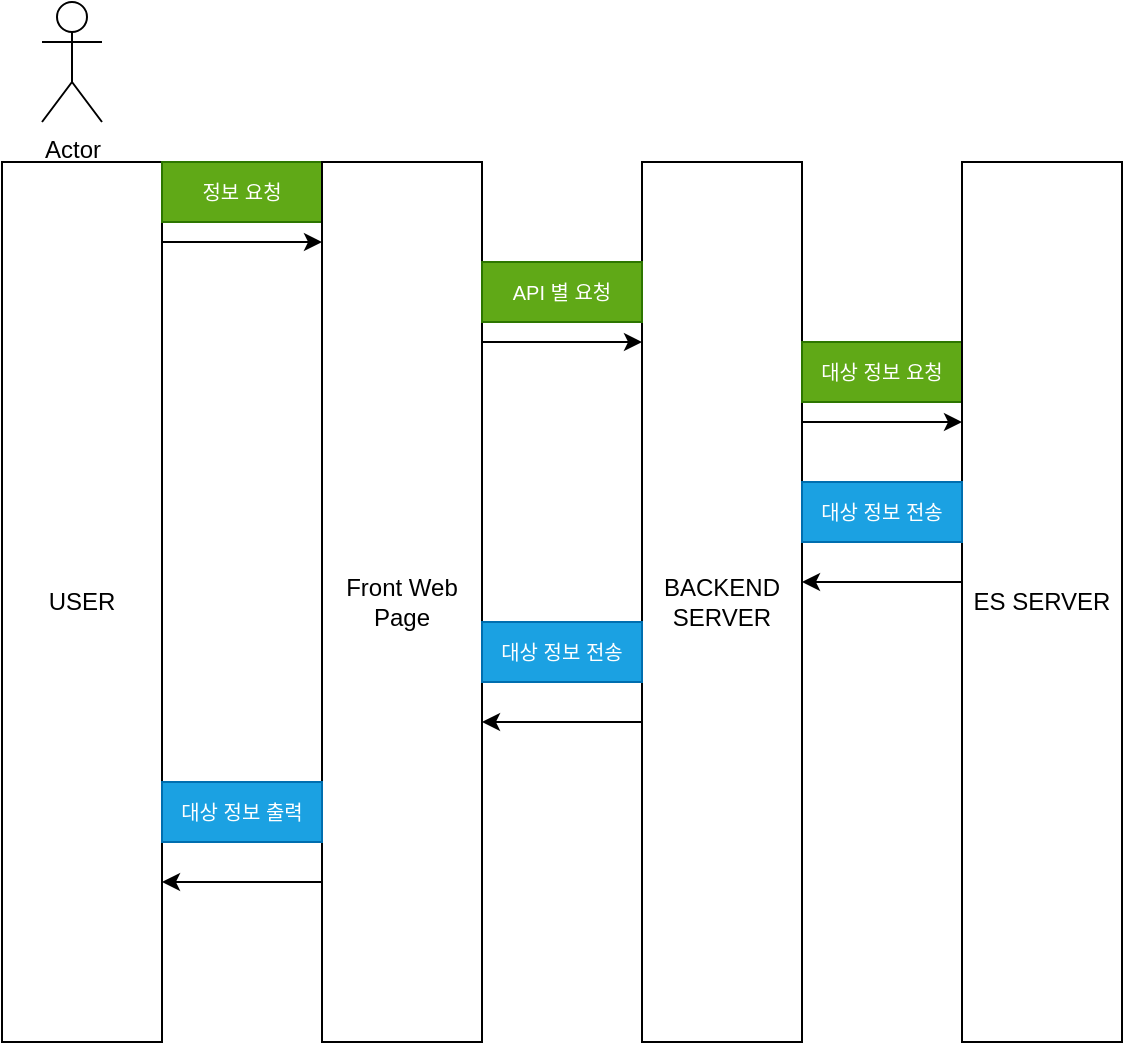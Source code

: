 <mxfile version="26.2.13">
  <diagram name="페이지-1" id="yyflj1-SErIQ9Z8tOdz_">
    <mxGraphModel dx="1428" dy="777" grid="1" gridSize="10" guides="1" tooltips="1" connect="1" arrows="1" fold="1" page="1" pageScale="1" pageWidth="827" pageHeight="1169" math="0" shadow="0">
      <root>
        <mxCell id="0" />
        <mxCell id="1" parent="0" />
        <mxCell id="R_IzQUmdVpuKlXwqnoQc-9" style="edgeStyle=orthogonalEdgeStyle;rounded=0;orthogonalLoop=1;jettySize=auto;html=1;" edge="1" parent="1" source="R_IzQUmdVpuKlXwqnoQc-1" target="R_IzQUmdVpuKlXwqnoQc-4">
          <mxGeometry relative="1" as="geometry">
            <Array as="points">
              <mxPoint x="170" y="120" />
              <mxPoint x="170" y="120" />
            </Array>
          </mxGeometry>
        </mxCell>
        <mxCell id="R_IzQUmdVpuKlXwqnoQc-1" value="USER" style="rounded=0;whiteSpace=wrap;html=1;" vertex="1" parent="1">
          <mxGeometry x="40" y="80" width="80" height="440" as="geometry" />
        </mxCell>
        <mxCell id="R_IzQUmdVpuKlXwqnoQc-2" value="Actor" style="shape=umlActor;verticalLabelPosition=bottom;verticalAlign=top;html=1;outlineConnect=0;" vertex="1" parent="1">
          <mxGeometry x="60" width="30" height="60" as="geometry" />
        </mxCell>
        <mxCell id="R_IzQUmdVpuKlXwqnoQc-3" value="&lt;span style=&quot;font-size: 10px;&quot;&gt;정보 요청&lt;/span&gt;" style="text;html=1;align=center;verticalAlign=middle;whiteSpace=wrap;rounded=0;fillColor=#60a917;fontColor=#ffffff;strokeColor=#2D7600;" vertex="1" parent="1">
          <mxGeometry x="120" y="80" width="80" height="30" as="geometry" />
        </mxCell>
        <mxCell id="R_IzQUmdVpuKlXwqnoQc-10" style="edgeStyle=orthogonalEdgeStyle;rounded=0;orthogonalLoop=1;jettySize=auto;html=1;" edge="1" parent="1" source="R_IzQUmdVpuKlXwqnoQc-4" target="R_IzQUmdVpuKlXwqnoQc-5">
          <mxGeometry relative="1" as="geometry">
            <Array as="points">
              <mxPoint x="330" y="170" />
              <mxPoint x="330" y="170" />
            </Array>
          </mxGeometry>
        </mxCell>
        <mxCell id="R_IzQUmdVpuKlXwqnoQc-18" style="edgeStyle=orthogonalEdgeStyle;rounded=0;orthogonalLoop=1;jettySize=auto;html=1;" edge="1" parent="1" source="R_IzQUmdVpuKlXwqnoQc-4" target="R_IzQUmdVpuKlXwqnoQc-1">
          <mxGeometry relative="1" as="geometry">
            <Array as="points">
              <mxPoint x="160" y="440" />
              <mxPoint x="160" y="440" />
            </Array>
          </mxGeometry>
        </mxCell>
        <mxCell id="R_IzQUmdVpuKlXwqnoQc-4" value="Front Web Page" style="rounded=0;whiteSpace=wrap;html=1;" vertex="1" parent="1">
          <mxGeometry x="200" y="80" width="80" height="440" as="geometry" />
        </mxCell>
        <mxCell id="R_IzQUmdVpuKlXwqnoQc-11" style="edgeStyle=orthogonalEdgeStyle;rounded=0;orthogonalLoop=1;jettySize=auto;html=1;" edge="1" parent="1" source="R_IzQUmdVpuKlXwqnoQc-5" target="R_IzQUmdVpuKlXwqnoQc-8">
          <mxGeometry relative="1" as="geometry">
            <Array as="points">
              <mxPoint x="470" y="210" />
              <mxPoint x="470" y="210" />
            </Array>
          </mxGeometry>
        </mxCell>
        <mxCell id="R_IzQUmdVpuKlXwqnoQc-16" style="edgeStyle=orthogonalEdgeStyle;rounded=0;orthogonalLoop=1;jettySize=auto;html=1;" edge="1" parent="1" source="R_IzQUmdVpuKlXwqnoQc-5" target="R_IzQUmdVpuKlXwqnoQc-4">
          <mxGeometry relative="1" as="geometry">
            <Array as="points">
              <mxPoint x="320" y="360" />
              <mxPoint x="320" y="360" />
            </Array>
          </mxGeometry>
        </mxCell>
        <mxCell id="R_IzQUmdVpuKlXwqnoQc-5" value="BACKEND SERVER" style="rounded=0;whiteSpace=wrap;html=1;" vertex="1" parent="1">
          <mxGeometry x="360" y="80" width="80" height="440" as="geometry" />
        </mxCell>
        <mxCell id="R_IzQUmdVpuKlXwqnoQc-6" value="&lt;font style=&quot;font-size: 10px;&quot;&gt;API 별 요청&lt;/font&gt;" style="text;html=1;align=center;verticalAlign=middle;whiteSpace=wrap;rounded=0;fillColor=#60a917;fontColor=#ffffff;strokeColor=#2D7600;" vertex="1" parent="1">
          <mxGeometry x="280" y="130" width="80" height="30" as="geometry" />
        </mxCell>
        <mxCell id="R_IzQUmdVpuKlXwqnoQc-7" value="&lt;font style=&quot;font-size: 10px;&quot;&gt;대상 정보 요청&lt;/font&gt;" style="text;html=1;align=center;verticalAlign=middle;whiteSpace=wrap;rounded=0;fillColor=#60a917;fontColor=#ffffff;strokeColor=#2D7600;" vertex="1" parent="1">
          <mxGeometry x="440" y="170" width="80" height="30" as="geometry" />
        </mxCell>
        <mxCell id="R_IzQUmdVpuKlXwqnoQc-13" style="edgeStyle=orthogonalEdgeStyle;rounded=0;orthogonalLoop=1;jettySize=auto;html=1;" edge="1" parent="1" source="R_IzQUmdVpuKlXwqnoQc-8">
          <mxGeometry relative="1" as="geometry">
            <mxPoint x="440" y="290" as="targetPoint" />
            <Array as="points">
              <mxPoint x="440" y="290" />
            </Array>
          </mxGeometry>
        </mxCell>
        <mxCell id="R_IzQUmdVpuKlXwqnoQc-8" value="ES SERVER" style="rounded=0;whiteSpace=wrap;html=1;" vertex="1" parent="1">
          <mxGeometry x="520" y="80" width="80" height="440" as="geometry" />
        </mxCell>
        <mxCell id="R_IzQUmdVpuKlXwqnoQc-12" value="&lt;span style=&quot;font-size: 10px;&quot;&gt;대상 정보 전송&lt;/span&gt;" style="text;html=1;align=center;verticalAlign=middle;whiteSpace=wrap;rounded=0;fillColor=#1ba1e2;fontColor=#ffffff;strokeColor=#006EAF;" vertex="1" parent="1">
          <mxGeometry x="440" y="240" width="80" height="30" as="geometry" />
        </mxCell>
        <mxCell id="R_IzQUmdVpuKlXwqnoQc-14" value="&lt;span style=&quot;font-size: 10px;&quot;&gt;대상 정보 전송&lt;/span&gt;" style="text;html=1;align=center;verticalAlign=middle;whiteSpace=wrap;rounded=0;fillColor=#1ba1e2;fontColor=#ffffff;strokeColor=#006EAF;" vertex="1" parent="1">
          <mxGeometry x="280" y="310" width="80" height="30" as="geometry" />
        </mxCell>
        <mxCell id="R_IzQUmdVpuKlXwqnoQc-17" value="&lt;span style=&quot;font-size: 10px;&quot;&gt;대상 정보 출력&lt;/span&gt;" style="text;html=1;align=center;verticalAlign=middle;whiteSpace=wrap;rounded=0;fillColor=#1ba1e2;fontColor=#ffffff;strokeColor=#006EAF;" vertex="1" parent="1">
          <mxGeometry x="120" y="390" width="80" height="30" as="geometry" />
        </mxCell>
      </root>
    </mxGraphModel>
  </diagram>
</mxfile>
